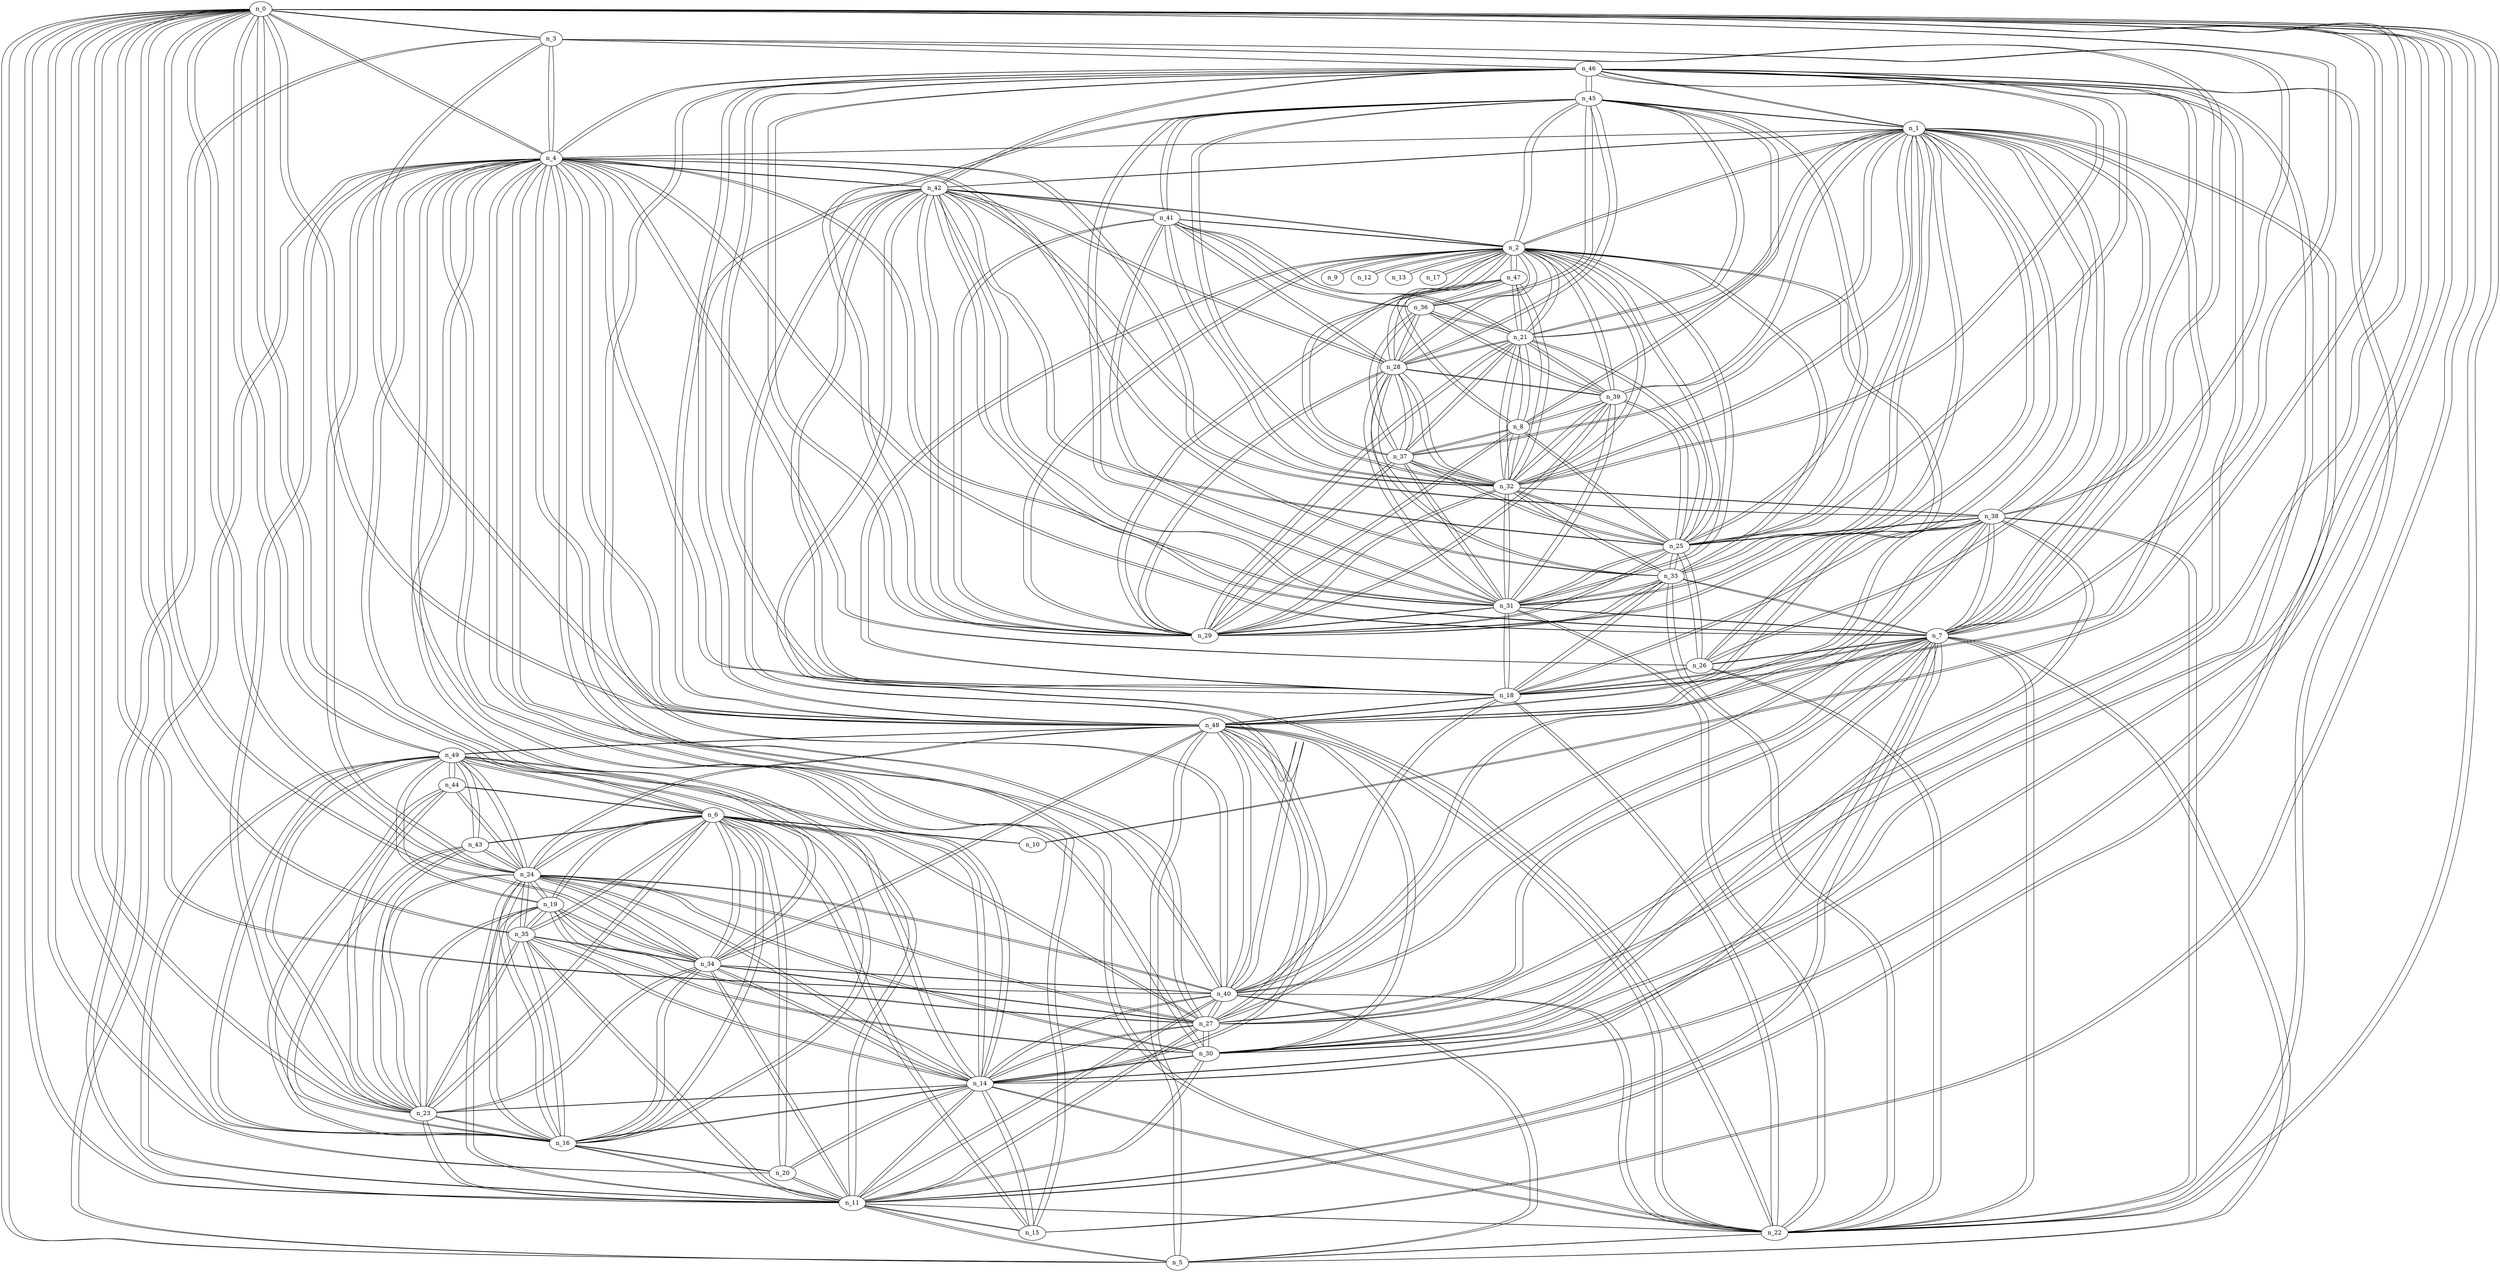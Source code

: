 graph g7 {
n_0--n_3
n_0--n_4
n_0--n_5
n_0--n_6
n_0--n_7
n_0--n_10
n_0--n_11
n_0--n_14
n_0--n_15
n_0--n_16
n_0--n_20
n_0--n_22
n_0--n_23
n_0--n_24
n_0--n_27
n_0--n_30
n_0--n_34
n_0--n_35
n_0--n_40
n_0--n_48
n_0--n_49
n_1--n_2
n_1--n_4
n_1--n_7
n_1--n_11
n_1--n_18
n_1--n_21
n_1--n_25
n_1--n_26
n_1--n_29
n_1--n_31
n_1--n_32
n_1--n_33
n_1--n_37
n_1--n_38
n_1--n_39
n_1--n_42
n_1--n_45
n_1--n_46
n_1--n_48
n_2--n_1
n_2--n_8
n_2--n_9
n_2--n_12
n_2--n_13
n_2--n_17
n_2--n_18
n_2--n_21
n_2--n_25
n_2--n_26
n_2--n_28
n_2--n_29
n_2--n_31
n_2--n_32
n_2--n_33
n_2--n_37
n_2--n_39
n_2--n_41
n_2--n_42
n_2--n_45
n_2--n_47
n_3--n_0
n_3--n_4
n_3--n_7
n_3--n_11
n_3--n_38
n_3--n_46
n_3--n_48
n_4--n_0
n_4--n_1
n_4--n_3
n_4--n_5
n_4--n_7
n_4--n_11
n_4--n_14
n_4--n_15
n_4--n_16
n_4--n_18
n_4--n_22
n_4--n_23
n_4--n_24
n_4--n_26
n_4--n_27
n_4--n_30
n_4--n_31
n_4--n_33
n_4--n_38
n_4--n_40
n_4--n_42
n_4--n_46
n_4--n_48
n_5--n_0
n_5--n_4
n_5--n_7
n_5--n_11
n_5--n_22
n_5--n_40
n_5--n_48
n_6--n_0
n_6--n_10
n_6--n_14
n_6--n_15
n_6--n_16
n_6--n_19
n_6--n_20
n_6--n_23
n_6--n_24
n_6--n_27
n_6--n_34
n_6--n_35
n_6--n_43
n_6--n_44
n_6--n_49
n_7--n_0
n_7--n_1
n_7--n_3
n_7--n_4
n_7--n_5
n_7--n_11
n_7--n_14
n_7--n_18
n_7--n_22
n_7--n_26
n_7--n_27
n_7--n_30
n_7--n_31
n_7--n_33
n_7--n_38
n_7--n_40
n_7--n_42
n_7--n_46
n_7--n_48
n_8--n_2
n_8--n_21
n_8--n_25
n_8--n_29
n_8--n_32
n_8--n_37
n_8--n_39
n_8--n_45
n_9--n_2
n_10--n_0
n_10--n_6
n_11--n_0
n_11--n_1
n_11--n_3
n_11--n_4
n_11--n_5
n_11--n_7
n_11--n_14
n_11--n_15
n_11--n_16
n_11--n_20
n_11--n_22
n_11--n_23
n_11--n_24
n_11--n_27
n_11--n_30
n_11--n_34
n_11--n_35
n_11--n_40
n_11--n_49
n_12--n_2
n_13--n_2
n_14--n_0
n_14--n_4
n_14--n_6
n_14--n_7
n_14--n_11
n_14--n_15
n_14--n_16
n_14--n_20
n_14--n_22
n_14--n_23
n_14--n_24
n_14--n_27
n_14--n_30
n_14--n_34
n_14--n_35
n_14--n_40
n_14--n_48
n_14--n_49
n_15--n_0
n_15--n_4
n_15--n_6
n_15--n_11
n_15--n_14
n_16--n_0
n_16--n_4
n_16--n_6
n_16--n_11
n_16--n_14
n_16--n_19
n_16--n_20
n_16--n_23
n_16--n_24
n_16--n_34
n_16--n_35
n_16--n_43
n_16--n_44
n_16--n_49
n_17--n_2
n_18--n_1
n_18--n_2
n_18--n_4
n_18--n_7
n_18--n_22
n_18--n_26
n_18--n_31
n_18--n_33
n_18--n_38
n_18--n_40
n_18--n_42
n_18--n_46
n_18--n_48
n_19--n_6
n_19--n_16
n_19--n_23
n_19--n_24
n_19--n_27
n_19--n_30
n_19--n_34
n_19--n_35
n_19--n_49
n_20--n_0
n_20--n_6
n_20--n_11
n_20--n_14
n_20--n_16
n_21--n_1
n_21--n_2
n_21--n_8
n_21--n_25
n_21--n_28
n_21--n_29
n_21--n_32
n_21--n_36
n_21--n_37
n_21--n_39
n_21--n_41
n_21--n_45
n_21--n_47
n_22--n_0
n_22--n_4
n_22--n_5
n_22--n_7
n_22--n_11
n_22--n_14
n_22--n_18
n_22--n_26
n_22--n_31
n_22--n_33
n_22--n_38
n_22--n_40
n_22--n_42
n_22--n_46
n_22--n_48
n_23--n_0
n_23--n_4
n_23--n_6
n_23--n_11
n_23--n_14
n_23--n_16
n_23--n_19
n_23--n_24
n_23--n_34
n_23--n_35
n_23--n_43
n_23--n_44
n_23--n_49
n_24--n_0
n_24--n_4
n_24--n_6
n_24--n_11
n_24--n_14
n_24--n_16
n_24--n_19
n_24--n_23
n_24--n_27
n_24--n_30
n_24--n_34
n_24--n_35
n_24--n_40
n_24--n_43
n_24--n_44
n_24--n_48
n_24--n_49
n_25--n_1
n_25--n_2
n_25--n_8
n_25--n_21
n_25--n_26
n_25--n_29
n_25--n_31
n_25--n_32
n_25--n_33
n_25--n_37
n_25--n_38
n_25--n_39
n_25--n_42
n_25--n_45
n_25--n_46
n_26--n_1
n_26--n_2
n_26--n_4
n_26--n_7
n_26--n_18
n_26--n_22
n_26--n_25
n_27--n_0
n_27--n_4
n_27--n_6
n_27--n_7
n_27--n_11
n_27--n_14
n_27--n_19
n_27--n_24
n_27--n_30
n_27--n_34
n_27--n_38
n_27--n_40
n_27--n_46
n_27--n_48
n_28--n_2
n_28--n_21
n_28--n_29
n_28--n_31
n_28--n_32
n_28--n_33
n_28--n_36
n_28--n_37
n_28--n_39
n_28--n_41
n_28--n_42
n_28--n_45
n_28--n_47
n_29--n_1
n_29--n_2
n_29--n_8
n_29--n_21
n_29--n_25
n_29--n_28
n_29--n_31
n_29--n_32
n_29--n_33
n_29--n_37
n_29--n_39
n_29--n_41
n_29--n_42
n_29--n_45
n_29--n_46
n_29--n_47
n_30--n_0
n_30--n_4
n_30--n_7
n_30--n_11
n_30--n_14
n_30--n_19
n_30--n_24
n_30--n_27
n_30--n_38
n_30--n_46
n_30--n_48
n_31--n_1
n_31--n_2
n_31--n_4
n_31--n_7
n_31--n_18
n_31--n_22
n_31--n_25
n_31--n_28
n_31--n_29
n_31--n_32
n_31--n_33
n_31--n_37
n_31--n_39
n_31--n_41
n_31--n_42
n_31--n_45
n_32--n_1
n_32--n_2
n_32--n_8
n_32--n_21
n_32--n_25
n_32--n_28
n_32--n_29
n_32--n_31
n_32--n_33
n_32--n_37
n_32--n_38
n_32--n_39
n_32--n_41
n_32--n_42
n_32--n_45
n_32--n_46
n_32--n_47
n_33--n_1
n_33--n_2
n_33--n_4
n_33--n_7
n_33--n_18
n_33--n_22
n_33--n_25
n_33--n_28
n_33--n_29
n_33--n_31
n_33--n_32
n_34--n_0
n_34--n_6
n_34--n_11
n_34--n_14
n_34--n_16
n_34--n_19
n_34--n_23
n_34--n_24
n_34--n_27
n_34--n_35
n_34--n_40
n_34--n_48
n_34--n_49
n_35--n_0
n_35--n_6
n_35--n_11
n_35--n_14
n_35--n_16
n_35--n_19
n_35--n_23
n_35--n_24
n_35--n_34
n_36--n_21
n_36--n_28
n_36--n_37
n_36--n_39
n_36--n_41
n_36--n_45
n_36--n_47
n_37--n_1
n_37--n_2
n_37--n_8
n_37--n_21
n_37--n_25
n_37--n_28
n_37--n_29
n_37--n_31
n_37--n_32
n_37--n_36
n_38--n_1
n_38--n_3
n_38--n_4
n_38--n_7
n_38--n_18
n_38--n_22
n_38--n_25
n_38--n_27
n_38--n_30
n_38--n_32
n_38--n_40
n_38--n_48
n_39--n_1
n_39--n_2
n_39--n_8
n_39--n_21
n_39--n_25
n_39--n_28
n_39--n_29
n_39--n_31
n_39--n_32
n_39--n_36
n_40--n_0
n_40--n_4
n_40--n_5
n_40--n_7
n_40--n_11
n_40--n_14
n_40--n_18
n_40--n_22
n_40--n_24
n_40--n_27
n_40--n_34
n_40--n_38
n_40--n_42
n_40--n_46
n_40--n_48
n_41--n_2
n_41--n_21
n_41--n_28
n_41--n_29
n_41--n_31
n_41--n_32
n_41--n_36
n_41--n_42
n_41--n_45
n_42--n_1
n_42--n_2
n_42--n_4
n_42--n_7
n_42--n_18
n_42--n_22
n_42--n_25
n_42--n_28
n_42--n_29
n_42--n_31
n_42--n_32
n_42--n_40
n_42--n_41
n_42--n_46
n_42--n_48
n_43--n_6
n_43--n_16
n_43--n_23
n_43--n_24
n_43--n_49
n_44--n_6
n_44--n_16
n_44--n_23
n_44--n_24
n_44--n_49
n_45--n_1
n_45--n_2
n_45--n_8
n_45--n_21
n_45--n_25
n_45--n_28
n_45--n_29
n_45--n_31
n_45--n_32
n_45--n_36
n_45--n_41
n_45--n_46
n_46--n_1
n_46--n_3
n_46--n_4
n_46--n_7
n_46--n_18
n_46--n_22
n_46--n_25
n_46--n_27
n_46--n_29
n_46--n_30
n_46--n_32
n_46--n_40
n_46--n_42
n_46--n_45
n_46--n_48
n_47--n_2
n_47--n_21
n_47--n_28
n_47--n_29
n_47--n_32
n_47--n_36
n_48--n_0
n_48--n_1
n_48--n_3
n_48--n_4
n_48--n_5
n_48--n_7
n_48--n_14
n_48--n_18
n_48--n_22
n_48--n_24
n_48--n_27
n_48--n_30
n_48--n_34
n_48--n_38
n_48--n_40
n_48--n_42
n_48--n_46
n_48--n_49
n_49--n_0
n_49--n_6
n_49--n_11
n_49--n_14
n_49--n_16
n_49--n_19
n_49--n_23
n_49--n_24
n_49--n_34
n_49--n_43
n_49--n_44
n_49--n_48
}